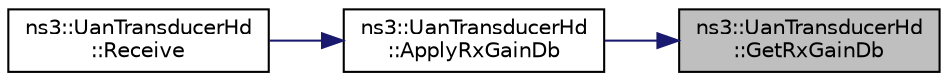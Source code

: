 digraph "ns3::UanTransducerHd::GetRxGainDb"
{
 // LATEX_PDF_SIZE
  edge [fontname="Helvetica",fontsize="10",labelfontname="Helvetica",labelfontsize="10"];
  node [fontname="Helvetica",fontsize="10",shape=record];
  rankdir="RL";
  Node1 [label="ns3::UanTransducerHd\l::GetRxGainDb",height=0.2,width=0.4,color="black", fillcolor="grey75", style="filled", fontcolor="black",tooltip="Get the receiver gain added to signal at receiver in dB."];
  Node1 -> Node2 [dir="back",color="midnightblue",fontsize="10",style="solid",fontname="Helvetica"];
  Node2 [label="ns3::UanTransducerHd\l::ApplyRxGainDb",height=0.2,width=0.4,color="black", fillcolor="white", style="filled",URL="$classns3_1_1_uan_transducer_hd.html#afa701049d25a7db78c0b2957bfc51977",tooltip="Apply receiver gain in dB to the received power."];
  Node2 -> Node3 [dir="back",color="midnightblue",fontsize="10",style="solid",fontname="Helvetica"];
  Node3 [label="ns3::UanTransducerHd\l::Receive",height=0.2,width=0.4,color="black", fillcolor="white", style="filled",URL="$classns3_1_1_uan_transducer_hd.html#ab0e2ca78a05c4495e8252f64e9906478",tooltip="Notify this object that a new packet has arrived at this nodes location."];
}
